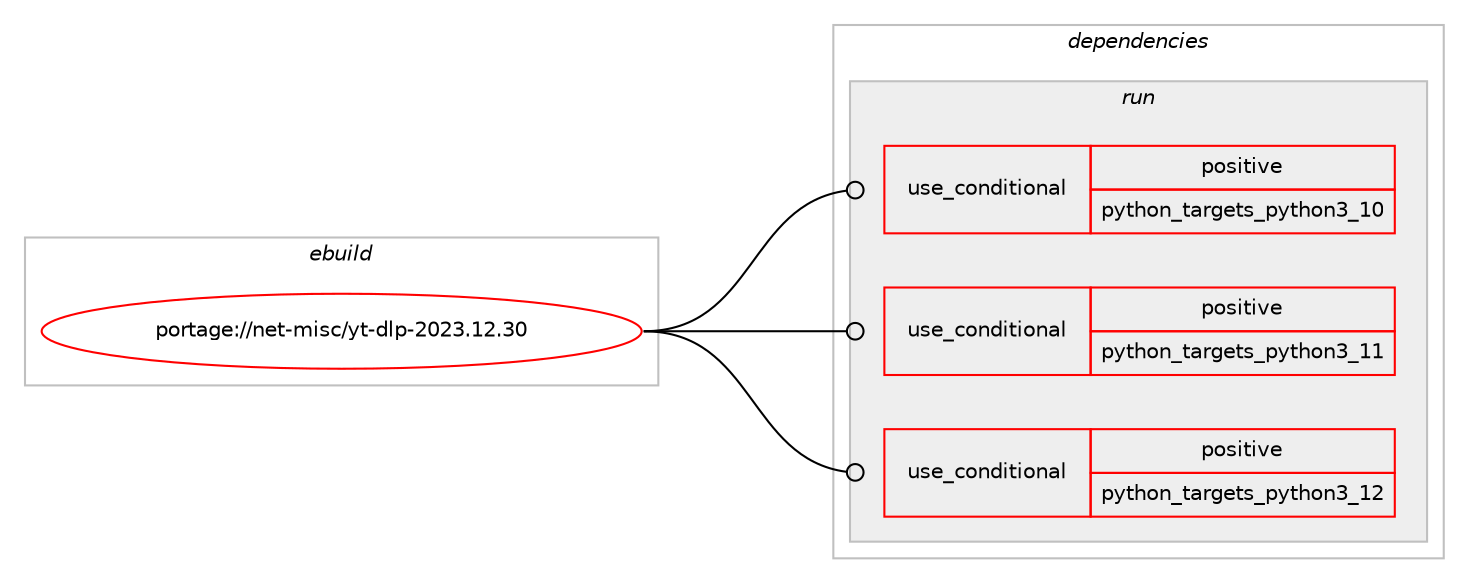 digraph prolog {

# *************
# Graph options
# *************

newrank=true;
concentrate=true;
compound=true;
graph [rankdir=LR,fontname=Helvetica,fontsize=10,ranksep=1.5];#, ranksep=2.5, nodesep=0.2];
edge  [arrowhead=vee];
node  [fontname=Helvetica,fontsize=10];

# **********
# The ebuild
# **********

subgraph cluster_leftcol {
color=gray;
rank=same;
label=<<i>ebuild</i>>;
id [label="portage://net-misc/yt-dlp-2023.12.30", color=red, width=4, href="../net-misc/yt-dlp-2023.12.30.svg"];
}

# ****************
# The dependencies
# ****************

subgraph cluster_midcol {
color=gray;
label=<<i>dependencies</i>>;
subgraph cluster_compile {
fillcolor="#eeeeee";
style=filled;
label=<<i>compile</i>>;
}
subgraph cluster_compileandrun {
fillcolor="#eeeeee";
style=filled;
label=<<i>compile and run</i>>;
}
subgraph cluster_run {
fillcolor="#eeeeee";
style=filled;
label=<<i>run</i>>;
subgraph cond5462 {
dependency7651 [label=<<TABLE BORDER="0" CELLBORDER="1" CELLSPACING="0" CELLPADDING="4"><TR><TD ROWSPAN="3" CELLPADDING="10">use_conditional</TD></TR><TR><TD>positive</TD></TR><TR><TD>python_targets_python3_10</TD></TR></TABLE>>, shape=none, color=red];
# *** BEGIN UNKNOWN DEPENDENCY TYPE (TODO) ***
# dependency7651 -> package_dependency(portage://net-misc/yt-dlp-2023.12.30,run,no,dev-lang,python,none,[,,],[slot(3.10)],[])
# *** END UNKNOWN DEPENDENCY TYPE (TODO) ***

}
id:e -> dependency7651:w [weight=20,style="solid",arrowhead="odot"];
subgraph cond5463 {
dependency7652 [label=<<TABLE BORDER="0" CELLBORDER="1" CELLSPACING="0" CELLPADDING="4"><TR><TD ROWSPAN="3" CELLPADDING="10">use_conditional</TD></TR><TR><TD>positive</TD></TR><TR><TD>python_targets_python3_11</TD></TR></TABLE>>, shape=none, color=red];
# *** BEGIN UNKNOWN DEPENDENCY TYPE (TODO) ***
# dependency7652 -> package_dependency(portage://net-misc/yt-dlp-2023.12.30,run,no,dev-lang,python,none,[,,],[slot(3.11)],[])
# *** END UNKNOWN DEPENDENCY TYPE (TODO) ***

}
id:e -> dependency7652:w [weight=20,style="solid",arrowhead="odot"];
subgraph cond5464 {
dependency7653 [label=<<TABLE BORDER="0" CELLBORDER="1" CELLSPACING="0" CELLPADDING="4"><TR><TD ROWSPAN="3" CELLPADDING="10">use_conditional</TD></TR><TR><TD>positive</TD></TR><TR><TD>python_targets_python3_12</TD></TR></TABLE>>, shape=none, color=red];
# *** BEGIN UNKNOWN DEPENDENCY TYPE (TODO) ***
# dependency7653 -> package_dependency(portage://net-misc/yt-dlp-2023.12.30,run,no,dev-lang,python,none,[,,],[slot(3.12)],[])
# *** END UNKNOWN DEPENDENCY TYPE (TODO) ***

}
id:e -> dependency7653:w [weight=20,style="solid",arrowhead="odot"];
# *** BEGIN UNKNOWN DEPENDENCY TYPE (TODO) ***
# id -> package_dependency(portage://net-misc/yt-dlp-2023.12.30,run,no,dev-python,pycryptodome,none,[,,],[],[use(optenable(python_targets_python3_10),negative),use(optenable(python_targets_python3_11),negative),use(optenable(python_targets_python3_12),negative)])
# *** END UNKNOWN DEPENDENCY TYPE (TODO) ***

# *** BEGIN UNKNOWN DEPENDENCY TYPE (TODO) ***
# id -> package_dependency(portage://net-misc/yt-dlp-2023.12.30,run,weak,net-misc,youtube-dl,none,[,,],[],[use(disable(yt-dlp),negative)])
# *** END UNKNOWN DEPENDENCY TYPE (TODO) ***

}
}

# **************
# The candidates
# **************

subgraph cluster_choices {
rank=same;
color=gray;
label=<<i>candidates</i>>;

}

}
